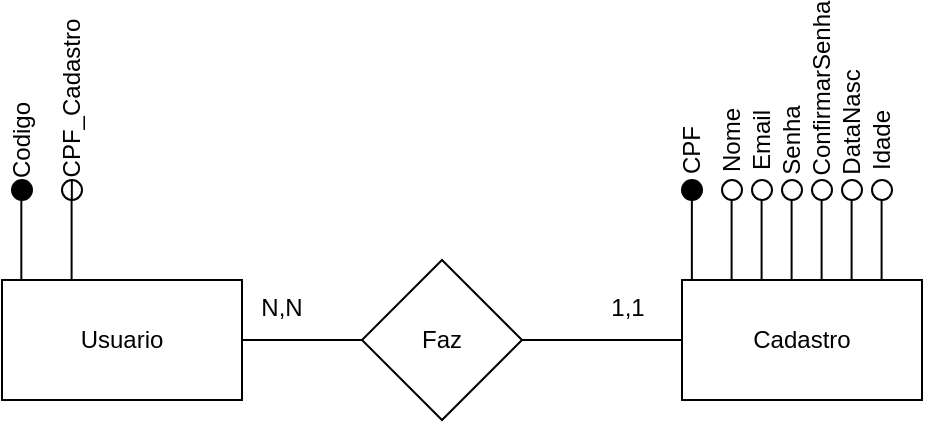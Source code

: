<mxfile version="13.1.4" type="github"><diagram id="gXhyo36jcAnq5Aj3V35p" name="Modelo Conceitual"><mxGraphModel dx="868" dy="482" grid="1" gridSize="10" guides="1" tooltips="1" connect="1" arrows="1" fold="1" page="1" pageScale="1" pageWidth="827" pageHeight="1169" math="0" shadow="0"><root><mxCell id="0"/><mxCell id="1" parent="0"/><mxCell id="JkQilMGskb_UpqvG9FaM-1" value="Usuario" style="rounded=0;whiteSpace=wrap;html=1;" vertex="1" parent="1"><mxGeometry x="160" y="236" width="120" height="60" as="geometry"/></mxCell><mxCell id="JkQilMGskb_UpqvG9FaM-2" value="Cadastro" style="rounded=0;whiteSpace=wrap;html=1;" vertex="1" parent="1"><mxGeometry x="500" y="236" width="120" height="60" as="geometry"/></mxCell><mxCell id="JkQilMGskb_UpqvG9FaM-3" value="Faz" style="rhombus;whiteSpace=wrap;html=1;" vertex="1" parent="1"><mxGeometry x="340" y="226" width="80" height="80" as="geometry"/></mxCell><mxCell id="JkQilMGskb_UpqvG9FaM-5" value="" style="endArrow=none;html=1;exitX=1;exitY=0.5;exitDx=0;exitDy=0;" edge="1" parent="1" source="JkQilMGskb_UpqvG9FaM-1"><mxGeometry width="50" height="50" relative="1" as="geometry"><mxPoint x="290" y="316" as="sourcePoint"/><mxPoint x="340" y="266" as="targetPoint"/></mxGeometry></mxCell><mxCell id="JkQilMGskb_UpqvG9FaM-6" value="" style="endArrow=none;html=1;entryX=0;entryY=0.5;entryDx=0;entryDy=0;" edge="1" parent="1" target="JkQilMGskb_UpqvG9FaM-2"><mxGeometry width="50" height="50" relative="1" as="geometry"><mxPoint x="420" y="266" as="sourcePoint"/><mxPoint x="470" y="216" as="targetPoint"/></mxGeometry></mxCell><mxCell id="JkQilMGskb_UpqvG9FaM-8" value="" style="endArrow=none;html=1;" edge="1" parent="1"><mxGeometry width="50" height="50" relative="1" as="geometry"><mxPoint x="504.93" y="236" as="sourcePoint"/><mxPoint x="504.93" y="196" as="targetPoint"/></mxGeometry></mxCell><mxCell id="JkQilMGskb_UpqvG9FaM-11" value="" style="ellipse;whiteSpace=wrap;html=1;fillColor=#000000;" vertex="1" parent="1"><mxGeometry x="500" y="186" width="10" height="10" as="geometry"/></mxCell><mxCell id="JkQilMGskb_UpqvG9FaM-15" value="" style="endArrow=none;html=1;fontSize=12;fillColor=#ffffff;" edge="1" parent="1"><mxGeometry width="50" height="50" relative="1" as="geometry"><mxPoint x="524.8" y="236" as="sourcePoint"/><mxPoint x="524.8" y="196" as="targetPoint"/></mxGeometry></mxCell><mxCell id="JkQilMGskb_UpqvG9FaM-16" value="" style="ellipse;whiteSpace=wrap;html=1;rounded=1;labelBackgroundColor=#ffffff;endArrow=none;" vertex="1" parent="1"><mxGeometry x="520" y="186" width="10" height="10" as="geometry"/></mxCell><mxCell id="JkQilMGskb_UpqvG9FaM-18" value="CPF" style="text;html=1;strokeColor=none;fillColor=none;align=center;verticalAlign=middle;whiteSpace=wrap;rounded=0;rotation=270;" vertex="1" parent="1"><mxGeometry x="485" y="161" width="40" height="20" as="geometry"/></mxCell><mxCell id="JkQilMGskb_UpqvG9FaM-20" value="Nome" style="text;html=1;strokeColor=none;fillColor=none;align=center;verticalAlign=middle;whiteSpace=wrap;rounded=0;rotation=270;" vertex="1" parent="1"><mxGeometry x="505" y="156" width="40" height="20" as="geometry"/></mxCell><mxCell id="JkQilMGskb_UpqvG9FaM-21" value="" style="endArrow=none;html=1;fontSize=12;fillColor=#ffffff;" edge="1" parent="1"><mxGeometry width="50" height="50" relative="1" as="geometry"><mxPoint x="539.8" y="236" as="sourcePoint"/><mxPoint x="539.8" y="196" as="targetPoint"/></mxGeometry></mxCell><mxCell id="JkQilMGskb_UpqvG9FaM-22" value="" style="ellipse;whiteSpace=wrap;html=1;rounded=1;labelBackgroundColor=#ffffff;endArrow=none;" vertex="1" parent="1"><mxGeometry x="535" y="186" width="10" height="10" as="geometry"/></mxCell><mxCell id="JkQilMGskb_UpqvG9FaM-23" value="Email" style="text;html=1;strokeColor=none;fillColor=none;align=center;verticalAlign=middle;whiteSpace=wrap;rounded=0;rotation=270;" vertex="1" parent="1"><mxGeometry x="520" y="156" width="40" height="20" as="geometry"/></mxCell><mxCell id="JkQilMGskb_UpqvG9FaM-24" value="" style="endArrow=none;html=1;fontSize=12;fillColor=#ffffff;" edge="1" parent="1"><mxGeometry width="50" height="50" relative="1" as="geometry"><mxPoint x="554.8" y="236" as="sourcePoint"/><mxPoint x="554.8" y="196" as="targetPoint"/></mxGeometry></mxCell><mxCell id="JkQilMGskb_UpqvG9FaM-25" value="" style="ellipse;whiteSpace=wrap;html=1;rounded=1;labelBackgroundColor=#ffffff;endArrow=none;" vertex="1" parent="1"><mxGeometry x="550" y="186" width="10" height="10" as="geometry"/></mxCell><mxCell id="JkQilMGskb_UpqvG9FaM-26" value="Senha" style="text;html=1;strokeColor=none;fillColor=none;align=center;verticalAlign=middle;whiteSpace=wrap;rounded=0;rotation=270;" vertex="1" parent="1"><mxGeometry x="535" y="156" width="40" height="20" as="geometry"/></mxCell><mxCell id="JkQilMGskb_UpqvG9FaM-27" value="" style="endArrow=none;html=1;fontSize=12;fillColor=#ffffff;" edge="1" parent="1"><mxGeometry width="50" height="50" relative="1" as="geometry"><mxPoint x="569.8" y="236" as="sourcePoint"/><mxPoint x="569.8" y="196" as="targetPoint"/></mxGeometry></mxCell><mxCell id="JkQilMGskb_UpqvG9FaM-28" value="" style="ellipse;whiteSpace=wrap;html=1;rounded=1;labelBackgroundColor=#ffffff;endArrow=none;" vertex="1" parent="1"><mxGeometry x="565" y="186" width="10" height="10" as="geometry"/></mxCell><mxCell id="JkQilMGskb_UpqvG9FaM-29" value="ConfirmarSenha" style="text;html=1;strokeColor=none;fillColor=none;align=center;verticalAlign=middle;whiteSpace=wrap;rounded=0;rotation=270;" vertex="1" parent="1"><mxGeometry x="550" y="130" width="40" height="20" as="geometry"/></mxCell><mxCell id="JkQilMGskb_UpqvG9FaM-30" value="" style="endArrow=none;html=1;fontSize=12;fillColor=#ffffff;" edge="1" parent="1"><mxGeometry width="50" height="50" relative="1" as="geometry"><mxPoint x="584.8" y="236" as="sourcePoint"/><mxPoint x="584.8" y="196" as="targetPoint"/></mxGeometry></mxCell><mxCell id="JkQilMGskb_UpqvG9FaM-31" value="" style="ellipse;whiteSpace=wrap;html=1;rounded=1;labelBackgroundColor=#ffffff;endArrow=none;" vertex="1" parent="1"><mxGeometry x="580" y="186" width="10" height="10" as="geometry"/></mxCell><mxCell id="JkQilMGskb_UpqvG9FaM-32" value="DataNasc" style="text;html=1;strokeColor=none;fillColor=none;align=center;verticalAlign=middle;whiteSpace=wrap;rounded=0;rotation=270;" vertex="1" parent="1"><mxGeometry x="565" y="147" width="40" height="20" as="geometry"/></mxCell><mxCell id="JkQilMGskb_UpqvG9FaM-33" value="" style="endArrow=none;html=1;fontSize=12;fillColor=#ffffff;" edge="1" parent="1"><mxGeometry width="50" height="50" relative="1" as="geometry"><mxPoint x="599.8" y="236" as="sourcePoint"/><mxPoint x="599.8" y="196" as="targetPoint"/></mxGeometry></mxCell><mxCell id="JkQilMGskb_UpqvG9FaM-34" value="" style="ellipse;whiteSpace=wrap;html=1;rounded=1;labelBackgroundColor=#ffffff;endArrow=none;" vertex="1" parent="1"><mxGeometry x="595" y="186" width="10" height="10" as="geometry"/></mxCell><mxCell id="JkQilMGskb_UpqvG9FaM-35" value="Idade" style="text;html=1;strokeColor=none;fillColor=none;align=center;verticalAlign=middle;whiteSpace=wrap;rounded=0;rotation=270;" vertex="1" parent="1"><mxGeometry x="580" y="156" width="40" height="20" as="geometry"/></mxCell><mxCell id="JkQilMGskb_UpqvG9FaM-40" value="" style="ellipse;whiteSpace=wrap;html=1;fillColor=#000000;" vertex="1" parent="1"><mxGeometry x="165" y="186" width="10" height="10" as="geometry"/></mxCell><mxCell id="JkQilMGskb_UpqvG9FaM-41" value="Codigo" style="text;html=1;strokeColor=none;fillColor=none;align=center;verticalAlign=middle;whiteSpace=wrap;rounded=0;rotation=270;" vertex="1" parent="1"><mxGeometry x="150" y="156" width="40" height="20" as="geometry"/></mxCell><mxCell id="JkQilMGskb_UpqvG9FaM-42" value="" style="endArrow=none;html=1;" edge="1" parent="1"><mxGeometry width="50" height="50" relative="1" as="geometry"><mxPoint x="169.66" y="236" as="sourcePoint"/><mxPoint x="169.66" y="196" as="targetPoint"/></mxGeometry></mxCell><mxCell id="JkQilMGskb_UpqvG9FaM-44" value="" style="endArrow=none;html=1;fontSize=12;fillColor=#ffffff;" edge="1" parent="1"><mxGeometry width="50" height="50" relative="1" as="geometry"><mxPoint x="194.8" y="236" as="sourcePoint"/><mxPoint x="194.8" y="196" as="targetPoint"/></mxGeometry></mxCell><mxCell id="JkQilMGskb_UpqvG9FaM-45" value="" style="ellipse;whiteSpace=wrap;html=1;rounded=1;labelBackgroundColor=#ffffff;endArrow=none;" vertex="1" parent="1"><mxGeometry x="190" y="186" width="10" height="10" as="geometry"/></mxCell><mxCell id="JkQilMGskb_UpqvG9FaM-46" value="CPF_Cadastro" style="text;html=1;strokeColor=none;fillColor=none;align=center;verticalAlign=middle;whiteSpace=wrap;rounded=0;rotation=270;" vertex="1" parent="1"><mxGeometry x="175" y="135" width="40" height="20" as="geometry"/></mxCell><mxCell id="JkQilMGskb_UpqvG9FaM-47" value="N,N" style="text;html=1;strokeColor=none;fillColor=none;align=center;verticalAlign=middle;whiteSpace=wrap;rounded=0;" vertex="1" parent="1"><mxGeometry x="280" y="240" width="40" height="20" as="geometry"/></mxCell><mxCell id="JkQilMGskb_UpqvG9FaM-48" value="1,1" style="text;html=1;strokeColor=none;fillColor=none;align=center;verticalAlign=middle;whiteSpace=wrap;rounded=0;" vertex="1" parent="1"><mxGeometry x="453" y="240" width="40" height="20" as="geometry"/></mxCell><mxCell id="JkQilMGskb_UpqvG9FaM-49" value="" style="endArrow=none;html=1;" edge="1" parent="1"><mxGeometry width="50" height="50" relative="1" as="geometry"><mxPoint x="194.92" y="196.5" as="sourcePoint"/><mxPoint x="194.92" y="185.5" as="targetPoint"/></mxGeometry></mxCell></root></mxGraphModel></diagram></mxfile>